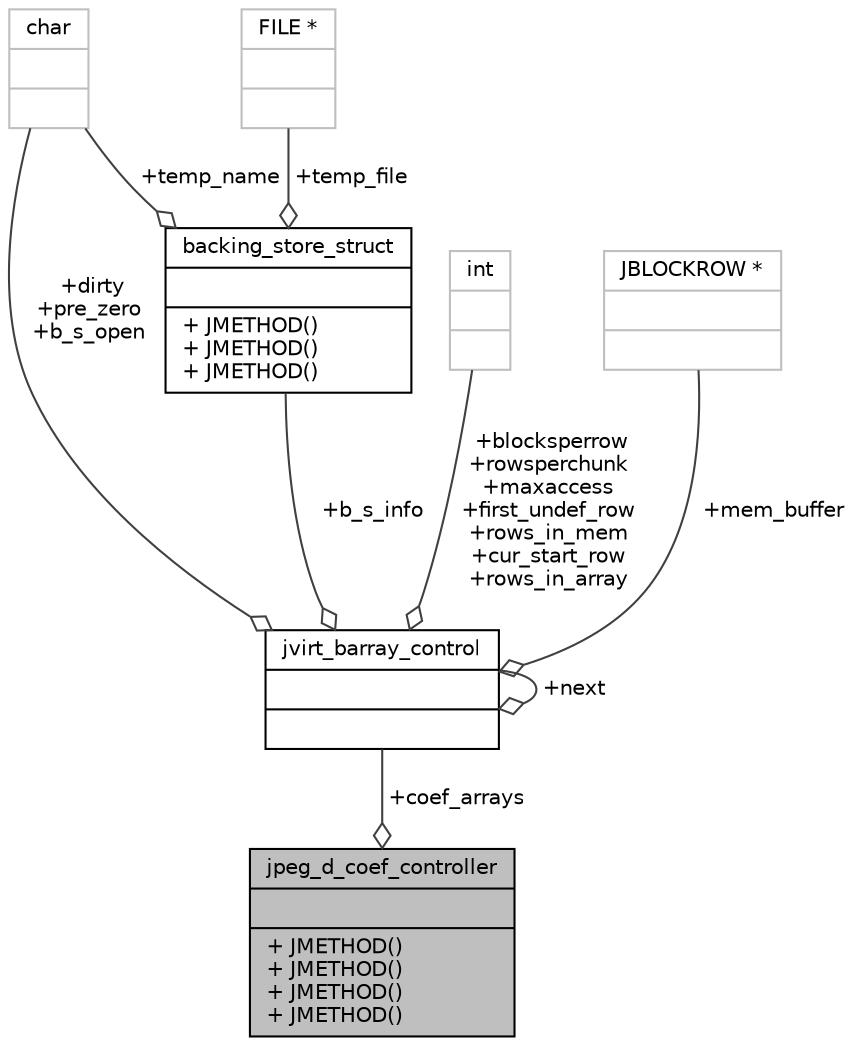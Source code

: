 digraph "jpeg_d_coef_controller"
{
 // LATEX_PDF_SIZE
  bgcolor="transparent";
  edge [fontname="Helvetica",fontsize="10",labelfontname="Helvetica",labelfontsize="10"];
  node [fontname="Helvetica",fontsize="10",shape=record];
  Node1 [label="{jpeg_d_coef_controller\n||+ JMETHOD()\l+ JMETHOD()\l+ JMETHOD()\l+ JMETHOD()\l}",height=0.2,width=0.4,color="black", fillcolor="grey75", style="filled", fontcolor="black",tooltip=" "];
  Node2 -> Node1 [color="grey25",fontsize="10",style="solid",label=" +coef_arrays" ,arrowhead="odiamond"];
  Node2 [label="{jvirt_barray_control\n||}",height=0.2,width=0.4,color="black",URL="$structjvirt__barray__control.html",tooltip=" "];
  Node2 -> Node2 [color="grey25",fontsize="10",style="solid",label=" +next" ,arrowhead="odiamond"];
  Node3 -> Node2 [color="grey25",fontsize="10",style="solid",label=" +dirty\n+pre_zero\n+b_s_open" ,arrowhead="odiamond"];
  Node3 [label="{char\n||}",height=0.2,width=0.4,color="grey75",tooltip=" "];
  Node4 -> Node2 [color="grey25",fontsize="10",style="solid",label=" +blocksperrow\n+rowsperchunk\n+maxaccess\n+first_undef_row\n+rows_in_mem\n+cur_start_row\n+rows_in_array" ,arrowhead="odiamond"];
  Node4 [label="{int\n||}",height=0.2,width=0.4,color="grey75",tooltip=" "];
  Node5 -> Node2 [color="grey25",fontsize="10",style="solid",label=" +mem_buffer" ,arrowhead="odiamond"];
  Node5 [label="{JBLOCKROW *\n||}",height=0.2,width=0.4,color="grey75",tooltip=" "];
  Node6 -> Node2 [color="grey25",fontsize="10",style="solid",label=" +b_s_info" ,arrowhead="odiamond"];
  Node6 [label="{backing_store_struct\n||+ JMETHOD()\l+ JMETHOD()\l+ JMETHOD()\l}",height=0.2,width=0.4,color="black",URL="$structbacking__store__struct.html",tooltip=" "];
  Node3 -> Node6 [color="grey25",fontsize="10",style="solid",label=" +temp_name" ,arrowhead="odiamond"];
  Node7 -> Node6 [color="grey25",fontsize="10",style="solid",label=" +temp_file" ,arrowhead="odiamond"];
  Node7 [label="{FILE *\n||}",height=0.2,width=0.4,color="grey75",tooltip=" "];
}
